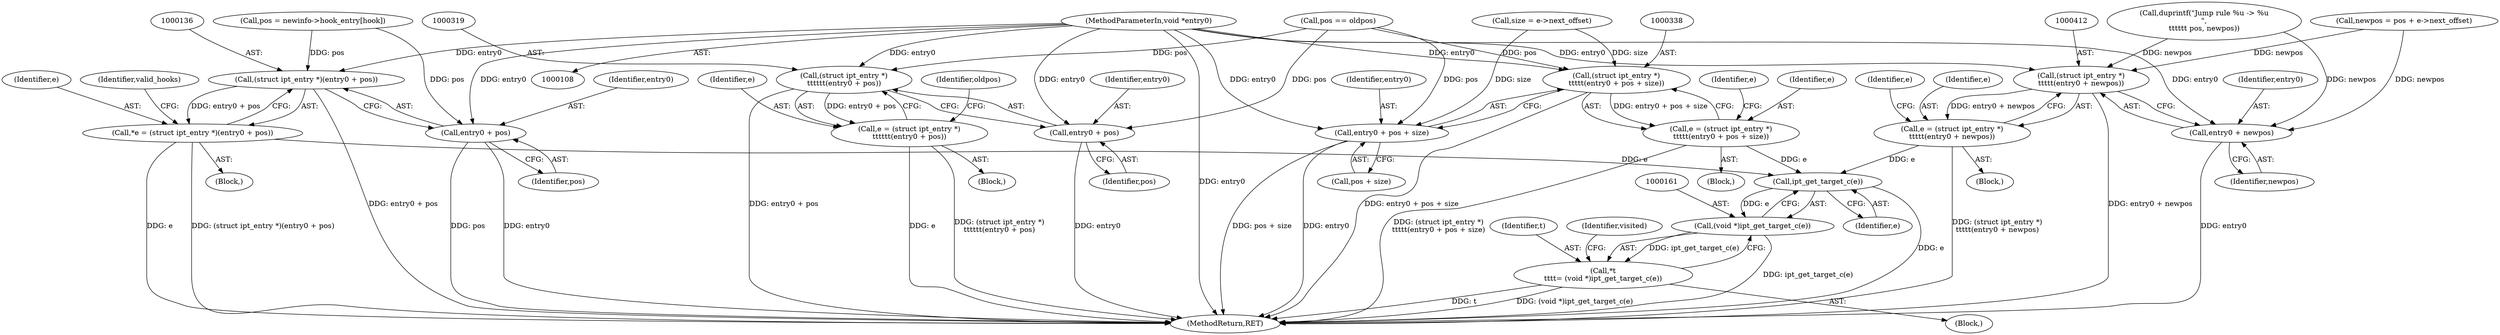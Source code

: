 digraph "0_linux_54d83fc74aa9ec72794373cb47432c5f7fb1a309_6@pointer" {
"1000111" [label="(MethodParameterIn,void *entry0)"];
"1000135" [label="(Call,(struct ipt_entry *)(entry0 + pos))"];
"1000133" [label="(Call,*e = (struct ipt_entry *)(entry0 + pos))"];
"1000162" [label="(Call,ipt_get_target_c(e))"];
"1000160" [label="(Call,(void *)ipt_get_target_c(e))"];
"1000158" [label="(Call,*t\n\t\t\t\t= (void *)ipt_get_target_c(e))"];
"1000137" [label="(Call,entry0 + pos)"];
"1000318" [label="(Call,(struct ipt_entry *)\n\t\t\t\t\t\t(entry0 + pos))"];
"1000316" [label="(Call,e = (struct ipt_entry *)\n\t\t\t\t\t\t(entry0 + pos))"];
"1000320" [label="(Call,entry0 + pos)"];
"1000337" [label="(Call,(struct ipt_entry *)\n\t\t\t\t\t(entry0 + pos + size))"];
"1000335" [label="(Call,e = (struct ipt_entry *)\n\t\t\t\t\t(entry0 + pos + size))"];
"1000339" [label="(Call,entry0 + pos + size)"];
"1000411" [label="(Call,(struct ipt_entry *)\n\t\t\t\t\t(entry0 + newpos))"];
"1000409" [label="(Call,e = (struct ipt_entry *)\n\t\t\t\t\t(entry0 + newpos))"];
"1000413" [label="(Call,entry0 + newpos)"];
"1000123" [label="(Block,)"];
"1000411" [label="(Call,(struct ipt_entry *)\n\t\t\t\t\t(entry0 + newpos))"];
"1000137" [label="(Call,entry0 + pos)"];
"1000159" [label="(Identifier,t)"];
"1000111" [label="(MethodParameterIn,void *entry0)"];
"1000143" [label="(Identifier,valid_hooks)"];
"1000432" [label="(MethodReturn,RET)"];
"1000337" [label="(Call,(struct ipt_entry *)\n\t\t\t\t\t(entry0 + pos + size))"];
"1000156" [label="(Block,)"];
"1000340" [label="(Identifier,entry0)"];
"1000163" [label="(Identifier,e)"];
"1000320" [label="(Call,entry0 + pos)"];
"1000125" [label="(Call,pos = newinfo->hook_entry[hook])"];
"1000318" [label="(Call,(struct ipt_entry *)\n\t\t\t\t\t\t(entry0 + pos))"];
"1000162" [label="(Call,ipt_get_target_c(e))"];
"1000324" [label="(Identifier,oldpos)"];
"1000160" [label="(Call,(void *)ipt_get_target_c(e))"];
"1000321" [label="(Identifier,entry0)"];
"1000336" [label="(Identifier,e)"];
"1000322" [label="(Identifier,pos)"];
"1000166" [label="(Identifier,visited)"];
"1000134" [label="(Identifier,e)"];
"1000410" [label="(Identifier,e)"];
"1000414" [label="(Identifier,entry0)"];
"1000135" [label="(Call,(struct ipt_entry *)(entry0 + pos))"];
"1000339" [label="(Call,entry0 + pos + size)"];
"1000158" [label="(Call,*t\n\t\t\t\t= (void *)ipt_get_target_c(e))"];
"1000402" [label="(Call,newpos = pos + e->next_offset)"];
"1000330" [label="(Call,size = e->next_offset)"];
"1000415" [label="(Identifier,newpos)"];
"1000316" [label="(Call,e = (struct ipt_entry *)\n\t\t\t\t\t\t(entry0 + pos))"];
"1000347" [label="(Identifier,e)"];
"1000139" [label="(Identifier,pos)"];
"1000355" [label="(Block,)"];
"1000133" [label="(Call,*e = (struct ipt_entry *)(entry0 + pos))"];
"1000419" [label="(Identifier,e)"];
"1000238" [label="(Block,)"];
"1000341" [label="(Call,pos + size)"];
"1000317" [label="(Identifier,e)"];
"1000396" [label="(Call,duprintf(\"Jump rule %u -> %u\n\",\n\t\t\t\t\t\t pos, newpos))"];
"1000312" [label="(Call,pos == oldpos)"];
"1000273" [label="(Block,)"];
"1000335" [label="(Call,e = (struct ipt_entry *)\n\t\t\t\t\t(entry0 + pos + size))"];
"1000409" [label="(Call,e = (struct ipt_entry *)\n\t\t\t\t\t(entry0 + newpos))"];
"1000138" [label="(Identifier,entry0)"];
"1000413" [label="(Call,entry0 + newpos)"];
"1000111" -> "1000108"  [label="AST: "];
"1000111" -> "1000432"  [label="DDG: entry0"];
"1000111" -> "1000135"  [label="DDG: entry0"];
"1000111" -> "1000137"  [label="DDG: entry0"];
"1000111" -> "1000318"  [label="DDG: entry0"];
"1000111" -> "1000320"  [label="DDG: entry0"];
"1000111" -> "1000337"  [label="DDG: entry0"];
"1000111" -> "1000339"  [label="DDG: entry0"];
"1000111" -> "1000411"  [label="DDG: entry0"];
"1000111" -> "1000413"  [label="DDG: entry0"];
"1000135" -> "1000133"  [label="AST: "];
"1000135" -> "1000137"  [label="CFG: "];
"1000136" -> "1000135"  [label="AST: "];
"1000137" -> "1000135"  [label="AST: "];
"1000133" -> "1000135"  [label="CFG: "];
"1000135" -> "1000432"  [label="DDG: entry0 + pos"];
"1000135" -> "1000133"  [label="DDG: entry0 + pos"];
"1000125" -> "1000135"  [label="DDG: pos"];
"1000133" -> "1000123"  [label="AST: "];
"1000134" -> "1000133"  [label="AST: "];
"1000143" -> "1000133"  [label="CFG: "];
"1000133" -> "1000432"  [label="DDG: e"];
"1000133" -> "1000432"  [label="DDG: (struct ipt_entry *)(entry0 + pos)"];
"1000133" -> "1000162"  [label="DDG: e"];
"1000162" -> "1000160"  [label="AST: "];
"1000162" -> "1000163"  [label="CFG: "];
"1000163" -> "1000162"  [label="AST: "];
"1000160" -> "1000162"  [label="CFG: "];
"1000162" -> "1000432"  [label="DDG: e"];
"1000162" -> "1000160"  [label="DDG: e"];
"1000335" -> "1000162"  [label="DDG: e"];
"1000409" -> "1000162"  [label="DDG: e"];
"1000160" -> "1000158"  [label="AST: "];
"1000161" -> "1000160"  [label="AST: "];
"1000158" -> "1000160"  [label="CFG: "];
"1000160" -> "1000432"  [label="DDG: ipt_get_target_c(e)"];
"1000160" -> "1000158"  [label="DDG: ipt_get_target_c(e)"];
"1000158" -> "1000156"  [label="AST: "];
"1000159" -> "1000158"  [label="AST: "];
"1000166" -> "1000158"  [label="CFG: "];
"1000158" -> "1000432"  [label="DDG: t"];
"1000158" -> "1000432"  [label="DDG: (void *)ipt_get_target_c(e)"];
"1000137" -> "1000139"  [label="CFG: "];
"1000138" -> "1000137"  [label="AST: "];
"1000139" -> "1000137"  [label="AST: "];
"1000137" -> "1000432"  [label="DDG: pos"];
"1000137" -> "1000432"  [label="DDG: entry0"];
"1000125" -> "1000137"  [label="DDG: pos"];
"1000318" -> "1000316"  [label="AST: "];
"1000318" -> "1000320"  [label="CFG: "];
"1000319" -> "1000318"  [label="AST: "];
"1000320" -> "1000318"  [label="AST: "];
"1000316" -> "1000318"  [label="CFG: "];
"1000318" -> "1000432"  [label="DDG: entry0 + pos"];
"1000318" -> "1000316"  [label="DDG: entry0 + pos"];
"1000312" -> "1000318"  [label="DDG: pos"];
"1000316" -> "1000273"  [label="AST: "];
"1000317" -> "1000316"  [label="AST: "];
"1000324" -> "1000316"  [label="CFG: "];
"1000316" -> "1000432"  [label="DDG: (struct ipt_entry *)\n\t\t\t\t\t\t(entry0 + pos)"];
"1000316" -> "1000432"  [label="DDG: e"];
"1000320" -> "1000322"  [label="CFG: "];
"1000321" -> "1000320"  [label="AST: "];
"1000322" -> "1000320"  [label="AST: "];
"1000320" -> "1000432"  [label="DDG: entry0"];
"1000312" -> "1000320"  [label="DDG: pos"];
"1000337" -> "1000335"  [label="AST: "];
"1000337" -> "1000339"  [label="CFG: "];
"1000338" -> "1000337"  [label="AST: "];
"1000339" -> "1000337"  [label="AST: "];
"1000335" -> "1000337"  [label="CFG: "];
"1000337" -> "1000432"  [label="DDG: entry0 + pos + size"];
"1000337" -> "1000335"  [label="DDG: entry0 + pos + size"];
"1000312" -> "1000337"  [label="DDG: pos"];
"1000330" -> "1000337"  [label="DDG: size"];
"1000335" -> "1000238"  [label="AST: "];
"1000336" -> "1000335"  [label="AST: "];
"1000347" -> "1000335"  [label="CFG: "];
"1000335" -> "1000432"  [label="DDG: (struct ipt_entry *)\n\t\t\t\t\t(entry0 + pos + size)"];
"1000339" -> "1000341"  [label="CFG: "];
"1000340" -> "1000339"  [label="AST: "];
"1000341" -> "1000339"  [label="AST: "];
"1000339" -> "1000432"  [label="DDG: entry0"];
"1000339" -> "1000432"  [label="DDG: pos + size"];
"1000312" -> "1000339"  [label="DDG: pos"];
"1000330" -> "1000339"  [label="DDG: size"];
"1000411" -> "1000409"  [label="AST: "];
"1000411" -> "1000413"  [label="CFG: "];
"1000412" -> "1000411"  [label="AST: "];
"1000413" -> "1000411"  [label="AST: "];
"1000409" -> "1000411"  [label="CFG: "];
"1000411" -> "1000432"  [label="DDG: entry0 + newpos"];
"1000411" -> "1000409"  [label="DDG: entry0 + newpos"];
"1000402" -> "1000411"  [label="DDG: newpos"];
"1000396" -> "1000411"  [label="DDG: newpos"];
"1000409" -> "1000355"  [label="AST: "];
"1000410" -> "1000409"  [label="AST: "];
"1000419" -> "1000409"  [label="CFG: "];
"1000409" -> "1000432"  [label="DDG: (struct ipt_entry *)\n\t\t\t\t\t(entry0 + newpos)"];
"1000413" -> "1000415"  [label="CFG: "];
"1000414" -> "1000413"  [label="AST: "];
"1000415" -> "1000413"  [label="AST: "];
"1000413" -> "1000432"  [label="DDG: entry0"];
"1000402" -> "1000413"  [label="DDG: newpos"];
"1000396" -> "1000413"  [label="DDG: newpos"];
}
